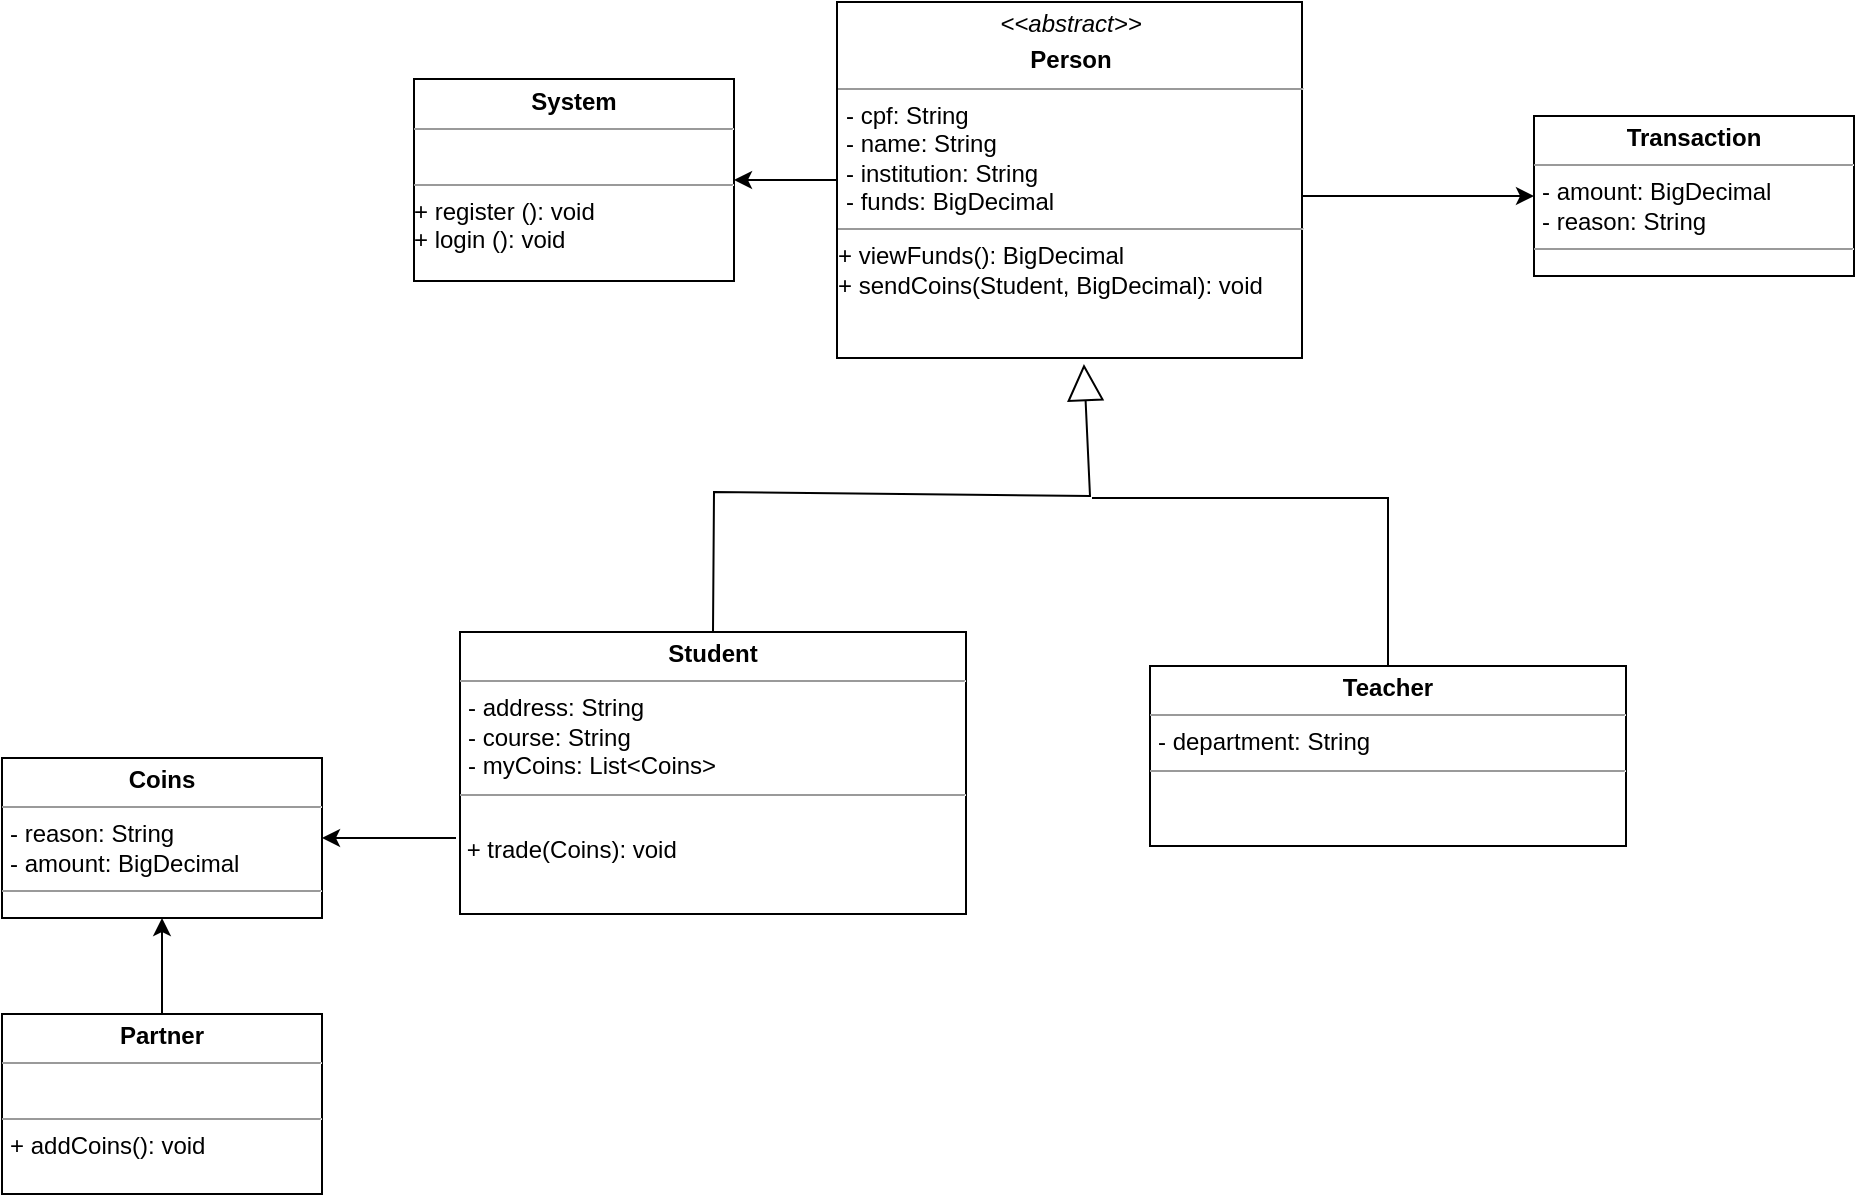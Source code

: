 <mxfile version="24.7.17">
  <diagram name="Page-1" id="NYpdusXRe-5Q48nrc2SD">
    <mxGraphModel dx="2766" dy="469" grid="0" gridSize="10" guides="1" tooltips="1" connect="1" arrows="1" fold="1" page="1" pageScale="1" pageWidth="1654" pageHeight="1169" math="0" shadow="0">
      <root>
        <mxCell id="0" />
        <mxCell id="1" parent="0" />
        <mxCell id="BnxCV7DyVBP9lFKoRa-R-29" style="edgeStyle=orthogonalEdgeStyle;rounded=0;orthogonalLoop=1;jettySize=auto;html=1;entryX=0;entryY=0.5;entryDx=0;entryDy=0;exitX=1;exitY=0.545;exitDx=0;exitDy=0;exitPerimeter=0;" parent="1" source="BnxCV7DyVBP9lFKoRa-R-6" target="BnxCV7DyVBP9lFKoRa-R-28" edge="1">
          <mxGeometry relative="1" as="geometry" />
        </mxCell>
        <mxCell id="BnxCV7DyVBP9lFKoRa-R-32" style="edgeStyle=orthogonalEdgeStyle;rounded=0;orthogonalLoop=1;jettySize=auto;html=1;entryX=1;entryY=0.5;entryDx=0;entryDy=0;" parent="1" source="BnxCV7DyVBP9lFKoRa-R-6" target="BnxCV7DyVBP9lFKoRa-R-31" edge="1">
          <mxGeometry relative="1" as="geometry" />
        </mxCell>
        <mxCell id="BnxCV7DyVBP9lFKoRa-R-6" value="&lt;p style=&quot;margin:0px;margin-top:4px;text-align:center;&quot;&gt;&lt;i&gt;&amp;lt;&amp;lt;abstract&amp;gt;&amp;gt;&lt;b&gt;&lt;br&gt;&lt;/b&gt;&lt;/i&gt;&lt;/p&gt;&lt;p style=&quot;margin:0px;margin-top:4px;text-align:center;&quot;&gt;&lt;b&gt;Person&lt;/b&gt;&lt;/p&gt;&lt;hr size=&quot;1&quot;&gt;&lt;p style=&quot;margin:0px;margin-left:4px;&quot;&gt;- cpf: String&lt;br&gt;&lt;/p&gt;&lt;p style=&quot;margin:0px;margin-left:4px;&quot;&gt;- name: String&lt;/p&gt;&lt;p style=&quot;margin:0px;margin-left:4px;&quot;&gt;- institution: String&lt;/p&gt;&lt;p style=&quot;margin:0px;margin-left:4px;&quot;&gt;- funds: BigDecimal&lt;br&gt;&lt;/p&gt;&lt;hr size=&quot;1&quot;&gt;+ viewFunds(): BigDecimal&lt;div align=&quot;left&quot;&gt;+ sendCoins(Student, BigDecimal): void&lt;/div&gt;&lt;div&gt;&lt;br&gt;&lt;/div&gt;" style="verticalAlign=top;align=left;overflow=fill;fontSize=12;fontFamily=Helvetica;html=1;whiteSpace=wrap;" parent="1" vertex="1">
          <mxGeometry x="339.5" y="253" width="232.5" height="178" as="geometry" />
        </mxCell>
        <mxCell id="BnxCV7DyVBP9lFKoRa-R-8" value="&lt;p style=&quot;margin:0px;margin-top:4px;text-align:center;&quot;&gt;&lt;b&gt;Student&lt;/b&gt;&lt;/p&gt;&lt;hr size=&quot;1&quot;&gt;&lt;p style=&quot;margin:0px;margin-left:4px;&quot;&gt;- address: String&lt;/p&gt;&lt;p style=&quot;margin:0px;margin-left:4px;&quot;&gt;- course: String&lt;br&gt;&lt;/p&gt;&lt;p style=&quot;margin:0px;margin-left:4px;&quot;&gt;- myCoins: List&amp;lt;Coins&amp;gt;&lt;/p&gt;&lt;hr size=&quot;1&quot;&gt;&lt;br&gt;&lt;div align=&quot;left&quot;&gt;&amp;nbsp;+ trade(Coins): void&lt;br&gt;&lt;/div&gt;" style="verticalAlign=top;align=left;overflow=fill;fontSize=12;fontFamily=Helvetica;html=1;whiteSpace=wrap;" parent="1" vertex="1">
          <mxGeometry x="151" y="568" width="253" height="141" as="geometry" />
        </mxCell>
        <mxCell id="BnxCV7DyVBP9lFKoRa-R-10" value="&lt;p style=&quot;margin:0px;margin-top:4px;text-align:center;&quot;&gt;&lt;b&gt;Teacher&lt;/b&gt;&lt;/p&gt;&lt;hr size=&quot;1&quot;&gt;&lt;p style=&quot;margin:0px;margin-left:4px;&quot;&gt;- department: String&lt;br&gt;&lt;/p&gt;&lt;hr size=&quot;1&quot;&gt;" style="verticalAlign=top;align=left;overflow=fill;fontSize=12;fontFamily=Helvetica;html=1;whiteSpace=wrap;" parent="1" vertex="1">
          <mxGeometry x="496" y="585" width="238" height="90" as="geometry" />
        </mxCell>
        <mxCell id="BnxCV7DyVBP9lFKoRa-R-11" value="&lt;p style=&quot;margin:0px;margin-top:4px;text-align:center;&quot;&gt;&lt;b&gt;Partner&lt;/b&gt;&lt;/p&gt;&lt;hr size=&quot;1&quot;&gt;&lt;p style=&quot;margin:0px;margin-left:4px;&quot;&gt;&lt;br&gt;&lt;/p&gt;&lt;hr size=&quot;1&quot;&gt;&lt;p style=&quot;margin:0px;margin-left:4px;&quot;&gt;+ addCoins(): void&lt;/p&gt;" style="verticalAlign=top;align=left;overflow=fill;fontSize=12;fontFamily=Helvetica;html=1;whiteSpace=wrap;" parent="1" vertex="1">
          <mxGeometry x="-78" y="759" width="160" height="90" as="geometry" />
        </mxCell>
        <mxCell id="BnxCV7DyVBP9lFKoRa-R-28" value="&lt;p style=&quot;margin:0px;margin-top:4px;text-align:center;&quot;&gt;&lt;b&gt;Transaction&lt;/b&gt;&lt;/p&gt;&lt;hr size=&quot;1&quot;&gt;&lt;p style=&quot;margin:0px;margin-left:4px;&quot;&gt;- amount: BigDecimal&lt;br&gt;- reason: String&lt;/p&gt;&lt;hr size=&quot;1&quot;&gt;&lt;p style=&quot;margin:0px;margin-left:4px;&quot;&gt;&lt;br&gt;&lt;/p&gt;" style="verticalAlign=top;align=left;overflow=fill;fontSize=12;fontFamily=Helvetica;html=1;whiteSpace=wrap;" parent="1" vertex="1">
          <mxGeometry x="688" y="310" width="160" height="80" as="geometry" />
        </mxCell>
        <mxCell id="BnxCV7DyVBP9lFKoRa-R-31" value="&lt;p style=&quot;margin:0px;margin-top:4px;text-align:center;&quot;&gt;&lt;b&gt;System&lt;/b&gt;&lt;/p&gt;&lt;hr size=&quot;1&quot;&gt;&lt;br&gt;&lt;hr size=&quot;1&quot;&gt;&lt;div&gt;+ register (): void&lt;/div&gt;&lt;div&gt;+ login (): void&lt;br&gt;&lt;/div&gt;" style="verticalAlign=top;align=left;overflow=fill;fontSize=12;fontFamily=Helvetica;html=1;whiteSpace=wrap;" parent="1" vertex="1">
          <mxGeometry x="128" y="291.5" width="160" height="101" as="geometry" />
        </mxCell>
        <mxCell id="BnxCV7DyVBP9lFKoRa-R-33" value="&lt;p style=&quot;margin:0px;margin-top:4px;text-align:center;&quot;&gt;&lt;b&gt;Coins&lt;/b&gt;&lt;/p&gt;&lt;hr size=&quot;1&quot;&gt;&lt;p style=&quot;margin:0px;margin-left:4px;&quot;&gt;- reason: String&lt;/p&gt;&lt;p style=&quot;margin:0px;margin-left:4px;&quot;&gt;- amount: BigDecimal&lt;br&gt;&lt;/p&gt;&lt;hr size=&quot;1&quot;&gt;&lt;p style=&quot;margin:0px;margin-left:4px;&quot;&gt;&lt;br&gt;&lt;/p&gt;" style="verticalAlign=top;align=left;overflow=fill;fontSize=12;fontFamily=Helvetica;html=1;whiteSpace=wrap;" parent="1" vertex="1">
          <mxGeometry x="-78" y="631" width="160" height="80" as="geometry" />
        </mxCell>
        <mxCell id="DEt6Tos6wfl24PdRQZcG-1" value="" style="endArrow=classic;html=1;rounded=0;entryX=0.5;entryY=1;entryDx=0;entryDy=0;exitX=0.5;exitY=0;exitDx=0;exitDy=0;" edge="1" parent="1" source="BnxCV7DyVBP9lFKoRa-R-11" target="BnxCV7DyVBP9lFKoRa-R-33">
          <mxGeometry width="50" height="50" relative="1" as="geometry">
            <mxPoint x="275" y="800" as="sourcePoint" />
            <mxPoint x="325" y="750" as="targetPoint" />
          </mxGeometry>
        </mxCell>
        <mxCell id="DEt6Tos6wfl24PdRQZcG-2" value="" style="endArrow=classic;html=1;rounded=0;entryX=1;entryY=0.5;entryDx=0;entryDy=0;" edge="1" parent="1" target="BnxCV7DyVBP9lFKoRa-R-33">
          <mxGeometry width="50" height="50" relative="1" as="geometry">
            <mxPoint x="149" y="671" as="sourcePoint" />
            <mxPoint x="325" y="750" as="targetPoint" />
          </mxGeometry>
        </mxCell>
        <mxCell id="DEt6Tos6wfl24PdRQZcG-3" value="" style="endArrow=block;endSize=16;endFill=0;html=1;rounded=0;entryX=0.531;entryY=1.017;entryDx=0;entryDy=0;entryPerimeter=0;exitX=0.5;exitY=0;exitDx=0;exitDy=0;" edge="1" parent="1" source="BnxCV7DyVBP9lFKoRa-R-8" target="BnxCV7DyVBP9lFKoRa-R-6">
          <mxGeometry width="160" relative="1" as="geometry">
            <mxPoint x="220" y="413" as="sourcePoint" />
            <mxPoint x="380" y="413" as="targetPoint" />
            <Array as="points">
              <mxPoint x="278" y="498" />
              <mxPoint x="466" y="500" />
            </Array>
          </mxGeometry>
        </mxCell>
        <mxCell id="DEt6Tos6wfl24PdRQZcG-4" value="" style="endArrow=none;html=1;rounded=0;exitX=0.5;exitY=0;exitDx=0;exitDy=0;" edge="1" parent="1" source="BnxCV7DyVBP9lFKoRa-R-10">
          <mxGeometry width="50" height="50" relative="1" as="geometry">
            <mxPoint x="617" y="503" as="sourcePoint" />
            <mxPoint x="467" y="501" as="targetPoint" />
            <Array as="points">
              <mxPoint x="615" y="501" />
            </Array>
          </mxGeometry>
        </mxCell>
      </root>
    </mxGraphModel>
  </diagram>
</mxfile>
